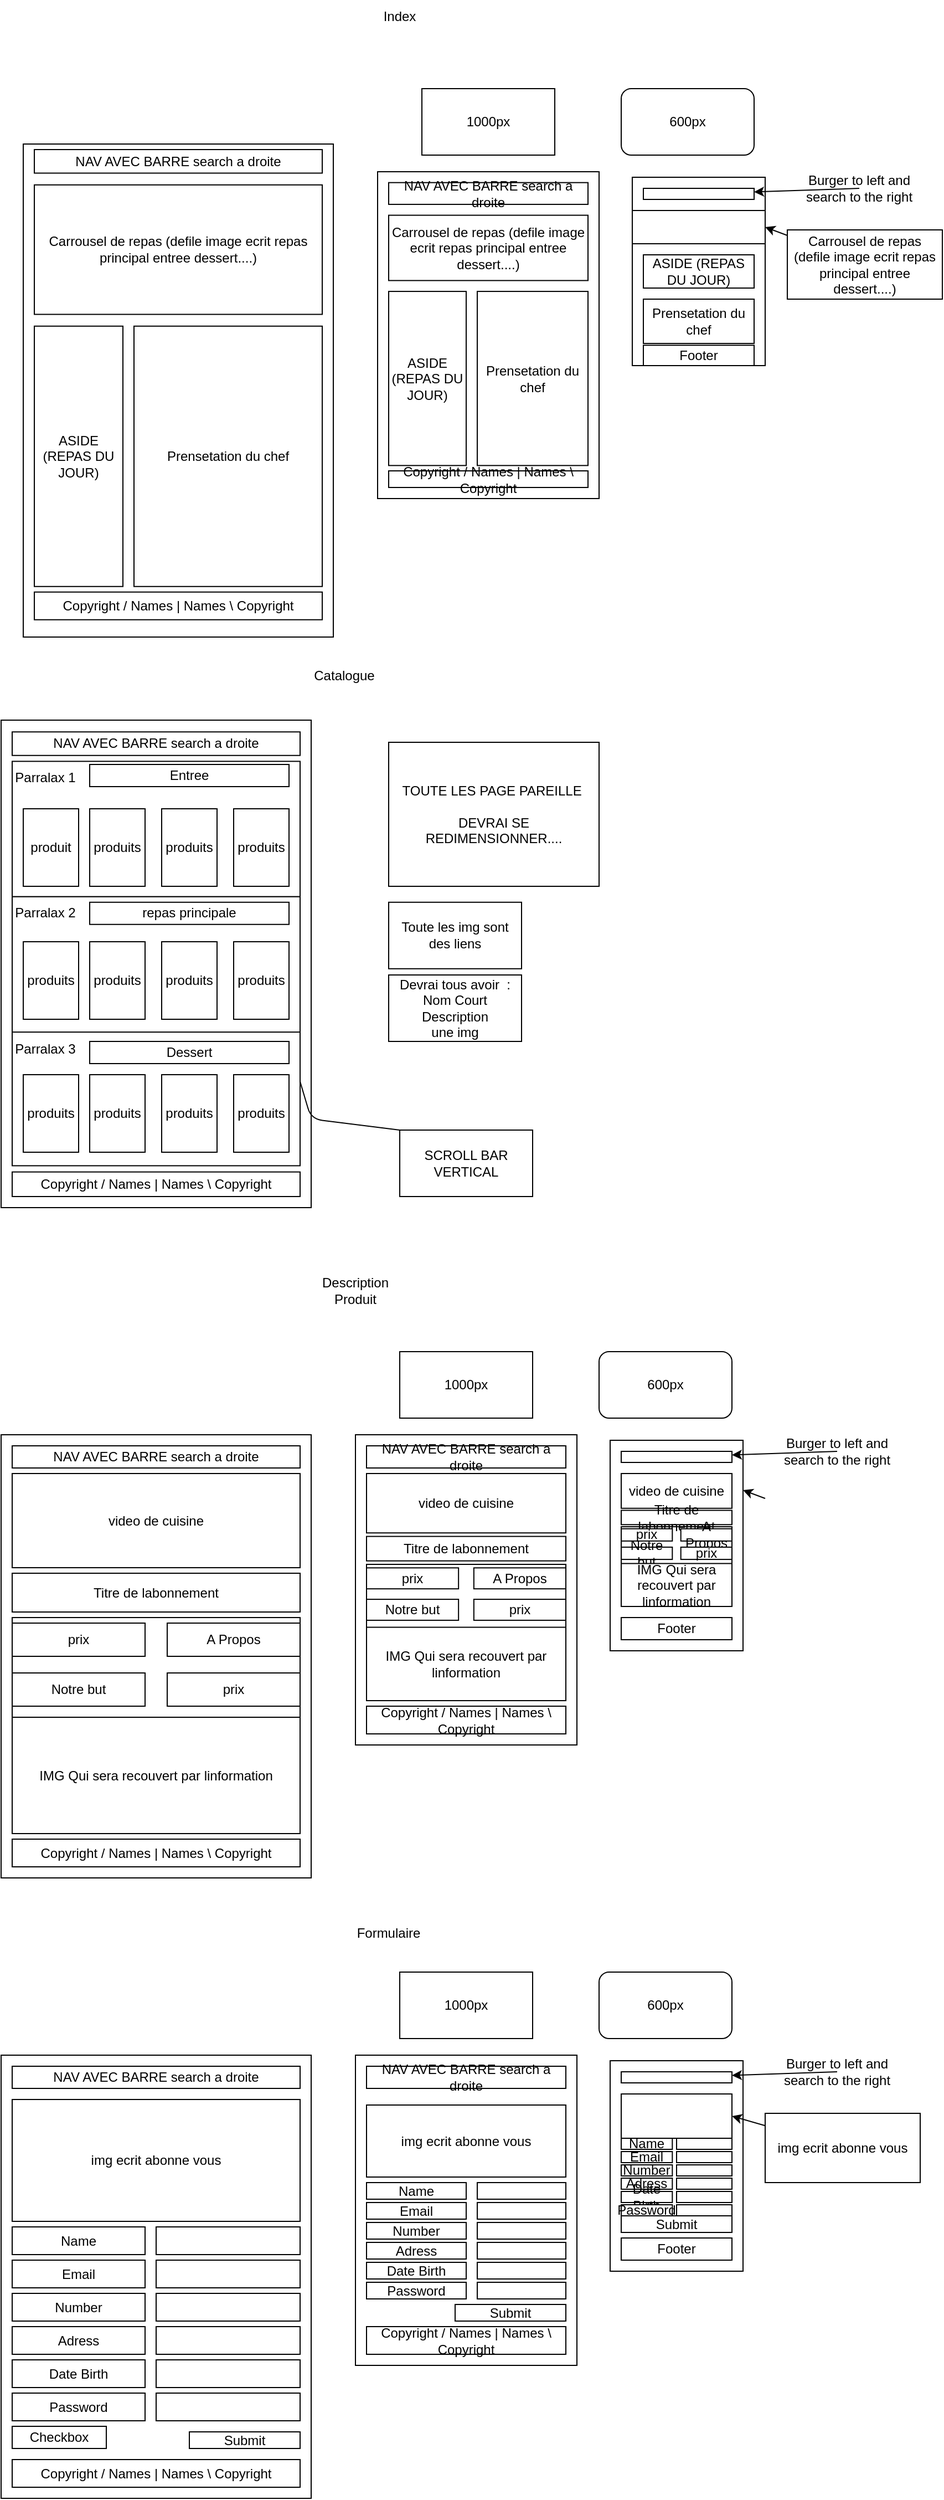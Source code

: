 <mxfile>
    <diagram id="dTUR70Hl5oVKdCQDIlZX" name="Page-1">
        <mxGraphModel dx="1370" dy="1892" grid="1" gridSize="10" guides="1" tooltips="1" connect="1" arrows="1" fold="1" page="1" pageScale="1" pageWidth="850" pageHeight="1100" math="0" shadow="0">
            <root>
                <mxCell id="0"/>
                <mxCell id="1" parent="0"/>
                <mxCell id="194" value="" style="group" vertex="1" connectable="0" parent="1">
                    <mxGeometry x="30" y="1235" width="280" height="415" as="geometry"/>
                </mxCell>
                <mxCell id="195" value="" style="rounded=0;whiteSpace=wrap;html=1;movable=1;resizable=1;rotatable=1;deletable=1;editable=1;connectable=1;" vertex="1" parent="194">
                    <mxGeometry width="280" height="400" as="geometry"/>
                </mxCell>
                <mxCell id="197" value="NAV AVEC BARRE search a droite" style="rounded=0;whiteSpace=wrap;html=1;movable=1;resizable=1;rotatable=1;deletable=1;editable=1;connectable=1;" vertex="1" parent="194">
                    <mxGeometry x="10" y="10" width="260" height="20" as="geometry"/>
                </mxCell>
                <mxCell id="198" value="Copyright / Names | Names \ Copyright" style="rounded=0;whiteSpace=wrap;html=1;" vertex="1" parent="194">
                    <mxGeometry x="10" y="365" width="260" height="25" as="geometry"/>
                </mxCell>
                <mxCell id="375" value="" style="group" vertex="1" connectable="0" parent="194">
                    <mxGeometry x="10" y="35" width="260" height="325" as="geometry"/>
                </mxCell>
                <mxCell id="374" value="" style="rounded=0;whiteSpace=wrap;html=1;" vertex="1" parent="375">
                    <mxGeometry y="130" width="260" height="195" as="geometry"/>
                </mxCell>
                <mxCell id="313" value="video de cuisine" style="rounded=0;whiteSpace=wrap;html=1;" vertex="1" parent="375">
                    <mxGeometry width="260" height="85" as="geometry"/>
                </mxCell>
                <mxCell id="314" value="Titre de labonnement" style="rounded=0;whiteSpace=wrap;html=1;" vertex="1" parent="375">
                    <mxGeometry y="90" width="260" height="35" as="geometry"/>
                </mxCell>
                <mxCell id="315" value="prix" style="rounded=0;whiteSpace=wrap;html=1;" vertex="1" parent="375">
                    <mxGeometry y="135" width="120" height="30" as="geometry"/>
                </mxCell>
                <mxCell id="318" value="A Propos" style="rounded=0;whiteSpace=wrap;html=1;" vertex="1" parent="375">
                    <mxGeometry x="140" y="135" width="120" height="30" as="geometry"/>
                </mxCell>
                <mxCell id="320" value="Notre but" style="rounded=0;whiteSpace=wrap;html=1;" vertex="1" parent="375">
                    <mxGeometry y="180" width="120" height="30" as="geometry"/>
                </mxCell>
                <mxCell id="321" value="prix" style="rounded=0;whiteSpace=wrap;html=1;" vertex="1" parent="375">
                    <mxGeometry x="140" y="180" width="120" height="30" as="geometry"/>
                </mxCell>
                <mxCell id="322" value="IMG Qui sera recouvert par linformation" style="rounded=0;whiteSpace=wrap;html=1;" vertex="1" parent="375">
                    <mxGeometry y="220" width="260" height="105" as="geometry"/>
                </mxCell>
                <mxCell id="109" value="" style="rounded=0;whiteSpace=wrap;html=1;movable=1;resizable=1;rotatable=1;deletable=1;editable=1;connectable=1;" vertex="1" parent="1">
                    <mxGeometry x="30" y="590" width="280" height="440" as="geometry"/>
                </mxCell>
                <mxCell id="3" value="Index" style="text;html=1;strokeColor=none;fillColor=none;align=center;verticalAlign=middle;whiteSpace=wrap;rounded=0;" parent="1" vertex="1">
                    <mxGeometry x="360" y="-60" width="60" height="30" as="geometry"/>
                </mxCell>
                <mxCell id="28" value="Catalogue" style="text;html=1;strokeColor=none;fillColor=none;align=center;verticalAlign=middle;whiteSpace=wrap;rounded=0;" vertex="1" parent="1">
                    <mxGeometry x="310" y="535" width="60" height="30" as="geometry"/>
                </mxCell>
                <mxCell id="29" value="Description Produit" style="text;html=1;strokeColor=none;fillColor=none;align=center;verticalAlign=middle;whiteSpace=wrap;rounded=0;" vertex="1" parent="1">
                    <mxGeometry x="320" y="1090" width="60" height="30" as="geometry"/>
                </mxCell>
                <mxCell id="30" value="Formulaire" style="text;html=1;strokeColor=none;fillColor=none;align=center;verticalAlign=middle;whiteSpace=wrap;rounded=0;" vertex="1" parent="1">
                    <mxGeometry x="350" y="1670" width="60" height="30" as="geometry"/>
                </mxCell>
                <mxCell id="81" value="1000px" style="rounded=0;whiteSpace=wrap;html=1;" vertex="1" parent="1">
                    <mxGeometry x="410" y="20" width="120" height="60" as="geometry"/>
                </mxCell>
                <mxCell id="82" value="600px" style="rounded=1;whiteSpace=wrap;html=1;" vertex="1" parent="1">
                    <mxGeometry x="590" y="20" width="120" height="60" as="geometry"/>
                </mxCell>
                <mxCell id="66" value="" style="rounded=0;whiteSpace=wrap;html=1;" vertex="1" parent="1">
                    <mxGeometry x="370" y="95" width="200" height="295" as="geometry"/>
                </mxCell>
                <mxCell id="67" value="NAV AVEC BARRE search a droite" style="rounded=0;whiteSpace=wrap;html=1;" vertex="1" parent="1">
                    <mxGeometry x="380" y="104.821" width="180" height="19.643" as="geometry"/>
                </mxCell>
                <mxCell id="68" value="Carrousel de repas (defile image ecrit repas principal entree dessert....)" style="rounded=0;whiteSpace=wrap;html=1;" vertex="1" parent="1">
                    <mxGeometry x="380" y="134.286" width="180" height="58.929" as="geometry"/>
                </mxCell>
                <mxCell id="69" value="ASIDE (REPAS DU JOUR)" style="rounded=0;whiteSpace=wrap;html=1;" vertex="1" parent="1">
                    <mxGeometry x="380" y="203.036" width="70" height="157.143" as="geometry"/>
                </mxCell>
                <mxCell id="70" value="Prensetation du chef" style="rounded=0;whiteSpace=wrap;html=1;" vertex="1" parent="1">
                    <mxGeometry x="460" y="203.036" width="100" height="157.143" as="geometry"/>
                </mxCell>
                <mxCell id="183" value="Copyright / Names | Names \ Copyright" style="rounded=0;whiteSpace=wrap;html=1;" vertex="1" parent="1">
                    <mxGeometry x="380" y="365" width="180" height="15" as="geometry"/>
                </mxCell>
                <mxCell id="72" value="" style="rounded=0;whiteSpace=wrap;html=1;" vertex="1" parent="1">
                    <mxGeometry x="600" y="100" width="120" height="170" as="geometry"/>
                </mxCell>
                <mxCell id="73" value="Carrousel de repas (defile image ecrit repas principal entree dessert....)" style="rounded=0;whiteSpace=wrap;html=1;" vertex="1" parent="1">
                    <mxGeometry x="740" y="147.5" width="140" height="62.5" as="geometry"/>
                </mxCell>
                <mxCell id="74" value="Burger to left and search to the right" style="rounded=0;whiteSpace=wrap;html=1;" vertex="1" parent="1">
                    <mxGeometry x="750" y="110" width="110" as="geometry"/>
                </mxCell>
                <mxCell id="75" value="" style="rounded=0;whiteSpace=wrap;html=1;" vertex="1" parent="1">
                    <mxGeometry x="610" y="110" width="100" height="10" as="geometry"/>
                </mxCell>
                <mxCell id="76" style="edgeStyle=none;html=1;" edge="1" parent="1" source="74" target="75">
                    <mxGeometry relative="1" as="geometry"/>
                </mxCell>
                <mxCell id="77" value="" style="rounded=0;whiteSpace=wrap;html=1;" vertex="1" parent="1">
                    <mxGeometry x="600" y="130" width="120" height="30" as="geometry"/>
                </mxCell>
                <mxCell id="78" style="edgeStyle=none;html=1;entryX=1;entryY=0.5;entryDx=0;entryDy=0;" edge="1" parent="1" source="73" target="77">
                    <mxGeometry relative="1" as="geometry"/>
                </mxCell>
                <mxCell id="79" value="ASIDE (REPAS DU JOUR)" style="rounded=0;whiteSpace=wrap;html=1;" vertex="1" parent="1">
                    <mxGeometry x="610" y="170" width="100" height="30" as="geometry"/>
                </mxCell>
                <mxCell id="80" value="Prensetation du chef" style="rounded=0;whiteSpace=wrap;html=1;" vertex="1" parent="1">
                    <mxGeometry x="610" y="210" width="100" height="40" as="geometry"/>
                </mxCell>
                <mxCell id="185" value="Footer" style="rounded=0;whiteSpace=wrap;html=1;" vertex="1" parent="1">
                    <mxGeometry x="610" y="251.61" width="100" height="18.39" as="geometry"/>
                </mxCell>
                <mxCell id="187" value="" style="group" vertex="1" connectable="0" parent="1">
                    <mxGeometry x="50" y="70" width="280" height="445" as="geometry"/>
                </mxCell>
                <mxCell id="60" value="" style="rounded=0;whiteSpace=wrap;html=1;movable=1;resizable=1;rotatable=1;deletable=1;editable=1;connectable=1;" vertex="1" parent="187">
                    <mxGeometry width="280" height="445" as="geometry"/>
                </mxCell>
                <mxCell id="186" value="" style="group" vertex="1" connectable="0" parent="187">
                    <mxGeometry x="10" y="5.005" width="260" height="424.375" as="geometry"/>
                </mxCell>
                <mxCell id="61" value="Carrousel de repas (defile image ecrit repas principal entree dessert....)" style="rounded=0;whiteSpace=wrap;html=1;movable=1;resizable=1;rotatable=1;deletable=1;editable=1;connectable=1;" vertex="1" parent="186">
                    <mxGeometry y="31.875" width="260" height="116.875" as="geometry"/>
                </mxCell>
                <mxCell id="62" value="NAV AVEC BARRE search a droite" style="rounded=0;whiteSpace=wrap;html=1;movable=1;resizable=1;rotatable=1;deletable=1;editable=1;connectable=1;" vertex="1" parent="186">
                    <mxGeometry width="260" height="21.25" as="geometry"/>
                </mxCell>
                <mxCell id="63" value="ASIDE (REPAS DU JOUR)" style="rounded=0;whiteSpace=wrap;html=1;movable=1;resizable=1;rotatable=1;deletable=1;editable=1;connectable=1;" vertex="1" parent="186">
                    <mxGeometry y="159.375" width="80" height="235" as="geometry"/>
                </mxCell>
                <mxCell id="64" value="Prensetation du chef" style="rounded=0;whiteSpace=wrap;html=1;movable=1;resizable=1;rotatable=1;deletable=1;editable=1;connectable=1;" vertex="1" parent="186">
                    <mxGeometry x="90" y="159.375" width="170" height="235" as="geometry"/>
                </mxCell>
                <mxCell id="181" value="Copyright / Names | Names \ Copyright" style="rounded=0;whiteSpace=wrap;html=1;" vertex="1" parent="186">
                    <mxGeometry y="399.375" width="260" height="25" as="geometry"/>
                </mxCell>
                <mxCell id="216" value="" style="group" vertex="1" connectable="0" parent="1">
                    <mxGeometry x="30" y="1795" width="280" height="400" as="geometry"/>
                </mxCell>
                <mxCell id="217" value="" style="rounded=0;whiteSpace=wrap;html=1;movable=1;resizable=1;rotatable=1;deletable=1;editable=1;connectable=1;" vertex="1" parent="216">
                    <mxGeometry width="280" height="400" as="geometry"/>
                </mxCell>
                <mxCell id="218" value="img ecrit abonne vous" style="rounded=0;whiteSpace=wrap;html=1;movable=1;resizable=1;rotatable=1;deletable=1;editable=1;connectable=1;" vertex="1" parent="216">
                    <mxGeometry x="10" y="40" width="260" height="110" as="geometry"/>
                </mxCell>
                <mxCell id="219" value="NAV AVEC BARRE search a droite" style="rounded=0;whiteSpace=wrap;html=1;movable=1;resizable=1;rotatable=1;deletable=1;editable=1;connectable=1;" vertex="1" parent="216">
                    <mxGeometry x="10" y="10" width="260" height="20" as="geometry"/>
                </mxCell>
                <mxCell id="220" value="Copyright / Names | Names \ Copyright" style="rounded=0;whiteSpace=wrap;html=1;" vertex="1" parent="216">
                    <mxGeometry x="10" y="365" width="260" height="25" as="geometry"/>
                </mxCell>
                <mxCell id="324" value="Submit" style="rounded=0;whiteSpace=wrap;html=1;" vertex="1" parent="216">
                    <mxGeometry x="170" y="340" width="100" height="15" as="geometry"/>
                </mxCell>
                <mxCell id="334" value="Checkbox" style="rounded=0;whiteSpace=wrap;html=1;" vertex="1" parent="216">
                    <mxGeometry x="10" y="335" width="85" height="20" as="geometry"/>
                </mxCell>
                <mxCell id="358" value="" style="group" vertex="1" connectable="0" parent="216">
                    <mxGeometry x="10" y="155" width="260" height="175" as="geometry"/>
                </mxCell>
                <mxCell id="342" value="" style="group" vertex="1" connectable="0" parent="358">
                    <mxGeometry width="120" height="175" as="geometry"/>
                </mxCell>
                <mxCell id="327" value="Name" style="rounded=0;whiteSpace=wrap;html=1;" vertex="1" parent="342">
                    <mxGeometry width="120" height="25" as="geometry"/>
                </mxCell>
                <mxCell id="328" value="Email" style="rounded=0;whiteSpace=wrap;html=1;" vertex="1" parent="342">
                    <mxGeometry y="30" width="120" height="25" as="geometry"/>
                </mxCell>
                <mxCell id="331" value="Number" style="rounded=0;whiteSpace=wrap;html=1;" vertex="1" parent="342">
                    <mxGeometry y="60" width="120" height="25" as="geometry"/>
                </mxCell>
                <mxCell id="332" value="Adress" style="rounded=0;whiteSpace=wrap;html=1;" vertex="1" parent="342">
                    <mxGeometry y="90" width="120" height="25" as="geometry"/>
                </mxCell>
                <mxCell id="333" value="Date Birth" style="rounded=0;whiteSpace=wrap;html=1;" vertex="1" parent="342">
                    <mxGeometry y="120" width="120" height="25" as="geometry"/>
                </mxCell>
                <mxCell id="340" value="Password" style="rounded=0;whiteSpace=wrap;html=1;" vertex="1" parent="342">
                    <mxGeometry y="150" width="120" height="25" as="geometry"/>
                </mxCell>
                <mxCell id="350" value="" style="group" vertex="1" connectable="0" parent="358">
                    <mxGeometry x="130" width="130" height="175" as="geometry"/>
                </mxCell>
                <mxCell id="335" value="" style="rounded=0;whiteSpace=wrap;html=1;" vertex="1" parent="350">
                    <mxGeometry width="130" height="25" as="geometry"/>
                </mxCell>
                <mxCell id="336" value="" style="rounded=0;whiteSpace=wrap;html=1;" vertex="1" parent="350">
                    <mxGeometry y="30" width="130" height="25" as="geometry"/>
                </mxCell>
                <mxCell id="337" value="" style="rounded=0;whiteSpace=wrap;html=1;" vertex="1" parent="350">
                    <mxGeometry y="60" width="130" height="25" as="geometry"/>
                </mxCell>
                <mxCell id="338" value="" style="rounded=0;whiteSpace=wrap;html=1;" vertex="1" parent="350">
                    <mxGeometry y="90" width="130" height="25" as="geometry"/>
                </mxCell>
                <mxCell id="339" value="" style="rounded=0;whiteSpace=wrap;html=1;" vertex="1" parent="350">
                    <mxGeometry y="120" width="130" height="25" as="geometry"/>
                </mxCell>
                <mxCell id="341" value="" style="rounded=0;whiteSpace=wrap;html=1;" vertex="1" parent="350">
                    <mxGeometry y="150" width="130" height="25" as="geometry"/>
                </mxCell>
                <mxCell id="221" value="" style="group" vertex="1" connectable="0" parent="1">
                    <mxGeometry x="350" y="1795" width="270" height="290" as="geometry"/>
                </mxCell>
                <mxCell id="222" value="" style="rounded=0;whiteSpace=wrap;html=1;" vertex="1" parent="221">
                    <mxGeometry width="200" height="280" as="geometry"/>
                </mxCell>
                <mxCell id="223" value="NAV AVEC BARRE search a droite" style="rounded=0;whiteSpace=wrap;html=1;" vertex="1" parent="221">
                    <mxGeometry x="10" y="10" width="180" height="20" as="geometry"/>
                </mxCell>
                <mxCell id="225" value="Copyright / Names | Names \ Copyright" style="rounded=0;whiteSpace=wrap;html=1;" vertex="1" parent="221">
                    <mxGeometry x="10" y="245" width="180" height="25" as="geometry"/>
                </mxCell>
                <mxCell id="323" value="img ecrit abonne vous" style="rounded=0;whiteSpace=wrap;html=1;movable=1;resizable=1;rotatable=1;deletable=1;editable=1;connectable=1;" vertex="1" parent="221">
                    <mxGeometry x="10" y="45" width="180" height="65" as="geometry"/>
                </mxCell>
                <mxCell id="325" value="Submit" style="rounded=0;whiteSpace=wrap;html=1;" vertex="1" parent="221">
                    <mxGeometry x="90" y="225" width="100" height="15" as="geometry"/>
                </mxCell>
                <mxCell id="343" value="" style="group" vertex="1" connectable="0" parent="221">
                    <mxGeometry x="10" y="115" width="90" height="105" as="geometry"/>
                </mxCell>
                <mxCell id="344" value="Name" style="rounded=0;whiteSpace=wrap;html=1;" vertex="1" parent="343">
                    <mxGeometry width="90" height="15" as="geometry"/>
                </mxCell>
                <mxCell id="345" value="Email" style="rounded=0;whiteSpace=wrap;html=1;" vertex="1" parent="343">
                    <mxGeometry y="18" width="90" height="15" as="geometry"/>
                </mxCell>
                <mxCell id="346" value="Number" style="rounded=0;whiteSpace=wrap;html=1;" vertex="1" parent="343">
                    <mxGeometry y="36" width="90" height="15" as="geometry"/>
                </mxCell>
                <mxCell id="347" value="Adress" style="rounded=0;whiteSpace=wrap;html=1;" vertex="1" parent="343">
                    <mxGeometry y="54" width="90" height="15" as="geometry"/>
                </mxCell>
                <mxCell id="348" value="Date Birth" style="rounded=0;whiteSpace=wrap;html=1;" vertex="1" parent="343">
                    <mxGeometry y="72" width="90" height="15" as="geometry"/>
                </mxCell>
                <mxCell id="349" value="Password" style="rounded=0;whiteSpace=wrap;html=1;" vertex="1" parent="343">
                    <mxGeometry y="90" width="90" height="15" as="geometry"/>
                </mxCell>
                <mxCell id="351" value="" style="group" vertex="1" connectable="0" parent="221">
                    <mxGeometry x="110" y="115" width="80" height="105" as="geometry"/>
                </mxCell>
                <mxCell id="352" value="" style="rounded=0;whiteSpace=wrap;html=1;" vertex="1" parent="351">
                    <mxGeometry width="80" height="15" as="geometry"/>
                </mxCell>
                <mxCell id="353" value="" style="rounded=0;whiteSpace=wrap;html=1;" vertex="1" parent="351">
                    <mxGeometry y="18" width="80" height="15" as="geometry"/>
                </mxCell>
                <mxCell id="354" value="" style="rounded=0;whiteSpace=wrap;html=1;" vertex="1" parent="351">
                    <mxGeometry y="36" width="80" height="15" as="geometry"/>
                </mxCell>
                <mxCell id="355" value="" style="rounded=0;whiteSpace=wrap;html=1;" vertex="1" parent="351">
                    <mxGeometry y="54" width="80" height="15" as="geometry"/>
                </mxCell>
                <mxCell id="356" value="" style="rounded=0;whiteSpace=wrap;html=1;" vertex="1" parent="351">
                    <mxGeometry y="72" width="80" height="15" as="geometry"/>
                </mxCell>
                <mxCell id="357" value="" style="rounded=0;whiteSpace=wrap;html=1;" vertex="1" parent="351">
                    <mxGeometry y="90" width="80" height="15" as="geometry"/>
                </mxCell>
                <mxCell id="226" value="" style="group" vertex="1" connectable="0" parent="1">
                    <mxGeometry x="580" y="1800" width="280" height="190" as="geometry"/>
                </mxCell>
                <mxCell id="227" value="" style="rounded=0;whiteSpace=wrap;html=1;" vertex="1" parent="226">
                    <mxGeometry width="120" height="190" as="geometry"/>
                </mxCell>
                <mxCell id="228" value="img ecrit abonne vous" style="rounded=0;whiteSpace=wrap;html=1;" vertex="1" parent="226">
                    <mxGeometry x="140" y="47.5" width="140" height="62.5" as="geometry"/>
                </mxCell>
                <mxCell id="229" value="Burger to left and search to the right" style="rounded=0;whiteSpace=wrap;html=1;" vertex="1" parent="226">
                    <mxGeometry x="150" y="10" width="110" as="geometry"/>
                </mxCell>
                <mxCell id="230" value="" style="rounded=0;whiteSpace=wrap;html=1;" vertex="1" parent="226">
                    <mxGeometry x="10" y="10" width="100" height="10" as="geometry"/>
                </mxCell>
                <mxCell id="231" style="edgeStyle=none;html=1;" edge="1" parent="226" source="229" target="230">
                    <mxGeometry relative="1" as="geometry"/>
                </mxCell>
                <mxCell id="232" value="" style="rounded=0;whiteSpace=wrap;html=1;" vertex="1" parent="226">
                    <mxGeometry x="10" y="30" width="100" height="40" as="geometry"/>
                </mxCell>
                <mxCell id="233" style="edgeStyle=none;html=1;entryX=1;entryY=0.5;entryDx=0;entryDy=0;" edge="1" parent="226" source="228" target="232">
                    <mxGeometry relative="1" as="geometry"/>
                </mxCell>
                <mxCell id="234" value="Footer" style="rounded=0;whiteSpace=wrap;html=1;" vertex="1" parent="226">
                    <mxGeometry x="10" y="160" width="100" height="20" as="geometry"/>
                </mxCell>
                <mxCell id="326" value="Submit" style="rounded=0;whiteSpace=wrap;html=1;" vertex="1" parent="226">
                    <mxGeometry x="10" y="140" width="100" height="15" as="geometry"/>
                </mxCell>
                <mxCell id="359" value="" style="group" vertex="1" connectable="0" parent="226">
                    <mxGeometry x="10" y="70" width="100" height="70" as="geometry"/>
                </mxCell>
                <mxCell id="360" value="" style="group" vertex="1" connectable="0" parent="359">
                    <mxGeometry width="46.154" height="70" as="geometry"/>
                </mxCell>
                <mxCell id="361" value="Name" style="rounded=0;whiteSpace=wrap;html=1;" vertex="1" parent="360">
                    <mxGeometry width="46.154" height="10" as="geometry"/>
                </mxCell>
                <mxCell id="362" value="Email" style="rounded=0;whiteSpace=wrap;html=1;" vertex="1" parent="360">
                    <mxGeometry y="12" width="46.154" height="10" as="geometry"/>
                </mxCell>
                <mxCell id="363" value="Number" style="rounded=0;whiteSpace=wrap;html=1;" vertex="1" parent="360">
                    <mxGeometry y="24" width="46.154" height="10" as="geometry"/>
                </mxCell>
                <mxCell id="364" value="Adress" style="rounded=0;whiteSpace=wrap;html=1;" vertex="1" parent="360">
                    <mxGeometry y="36" width="46.154" height="10" as="geometry"/>
                </mxCell>
                <mxCell id="365" value="Date Birth" style="rounded=0;whiteSpace=wrap;html=1;" vertex="1" parent="360">
                    <mxGeometry y="48" width="46.154" height="10" as="geometry"/>
                </mxCell>
                <mxCell id="366" value="Password" style="rounded=0;whiteSpace=wrap;html=1;" vertex="1" parent="360">
                    <mxGeometry y="60" width="46.154" height="10" as="geometry"/>
                </mxCell>
                <mxCell id="367" value="" style="group" vertex="1" connectable="0" parent="359">
                    <mxGeometry x="50" width="50" height="70" as="geometry"/>
                </mxCell>
                <mxCell id="368" value="" style="rounded=0;whiteSpace=wrap;html=1;" vertex="1" parent="367">
                    <mxGeometry width="50" height="10" as="geometry"/>
                </mxCell>
                <mxCell id="369" value="" style="rounded=0;whiteSpace=wrap;html=1;" vertex="1" parent="367">
                    <mxGeometry y="12" width="50" height="10" as="geometry"/>
                </mxCell>
                <mxCell id="370" value="" style="rounded=0;whiteSpace=wrap;html=1;" vertex="1" parent="367">
                    <mxGeometry y="24" width="50" height="10" as="geometry"/>
                </mxCell>
                <mxCell id="371" value="" style="rounded=0;whiteSpace=wrap;html=1;" vertex="1" parent="367">
                    <mxGeometry y="36" width="50" height="10" as="geometry"/>
                </mxCell>
                <mxCell id="372" value="" style="rounded=0;whiteSpace=wrap;html=1;" vertex="1" parent="367">
                    <mxGeometry y="48" width="50" height="10" as="geometry"/>
                </mxCell>
                <mxCell id="373" value="" style="rounded=0;whiteSpace=wrap;html=1;" vertex="1" parent="367">
                    <mxGeometry y="60" width="50" height="10" as="geometry"/>
                </mxCell>
                <mxCell id="235" value="1000px" style="rounded=0;whiteSpace=wrap;html=1;" vertex="1" parent="1">
                    <mxGeometry x="390" y="1720" width="120" height="60" as="geometry"/>
                </mxCell>
                <mxCell id="236" value="600px" style="rounded=1;whiteSpace=wrap;html=1;" vertex="1" parent="1">
                    <mxGeometry x="570" y="1720" width="120" height="60" as="geometry"/>
                </mxCell>
                <mxCell id="199" value="" style="group" vertex="1" connectable="0" parent="1">
                    <mxGeometry x="350" y="1235" width="270" height="360" as="geometry"/>
                </mxCell>
                <mxCell id="200" value="" style="rounded=0;whiteSpace=wrap;html=1;" vertex="1" parent="199">
                    <mxGeometry width="200" height="280" as="geometry"/>
                </mxCell>
                <mxCell id="201" value="NAV AVEC BARRE search a droite" style="rounded=0;whiteSpace=wrap;html=1;" vertex="1" parent="199">
                    <mxGeometry x="10" y="10" width="180" height="20" as="geometry"/>
                </mxCell>
                <mxCell id="203" value="Copyright / Names | Names \ Copyright" style="rounded=0;whiteSpace=wrap;html=1;" vertex="1" parent="199">
                    <mxGeometry x="10" y="245" width="180" height="25" as="geometry"/>
                </mxCell>
                <mxCell id="376" value="" style="group" vertex="1" connectable="0" parent="199">
                    <mxGeometry x="10" y="35" width="180" height="205" as="geometry"/>
                </mxCell>
                <mxCell id="377" value="" style="rounded=0;whiteSpace=wrap;html=1;" vertex="1" parent="376">
                    <mxGeometry y="82" width="180" height="123" as="geometry"/>
                </mxCell>
                <mxCell id="378" value="video de cuisine" style="rounded=0;whiteSpace=wrap;html=1;" vertex="1" parent="376">
                    <mxGeometry width="180" height="53.615" as="geometry"/>
                </mxCell>
                <mxCell id="379" value="Titre de labonnement" style="rounded=0;whiteSpace=wrap;html=1;" vertex="1" parent="376">
                    <mxGeometry y="56.769" width="180" height="22.077" as="geometry"/>
                </mxCell>
                <mxCell id="380" value="prix" style="rounded=0;whiteSpace=wrap;html=1;" vertex="1" parent="376">
                    <mxGeometry y="85.154" width="83.077" height="18.923" as="geometry"/>
                </mxCell>
                <mxCell id="381" value="A Propos" style="rounded=0;whiteSpace=wrap;html=1;" vertex="1" parent="376">
                    <mxGeometry x="96.923" y="85.154" width="83.077" height="18.923" as="geometry"/>
                </mxCell>
                <mxCell id="382" value="Notre but" style="rounded=0;whiteSpace=wrap;html=1;" vertex="1" parent="376">
                    <mxGeometry y="113.538" width="83.077" height="18.923" as="geometry"/>
                </mxCell>
                <mxCell id="383" value="prix" style="rounded=0;whiteSpace=wrap;html=1;" vertex="1" parent="376">
                    <mxGeometry x="96.923" y="113.538" width="83.077" height="18.923" as="geometry"/>
                </mxCell>
                <mxCell id="384" value="IMG Qui sera recouvert par linformation" style="rounded=0;whiteSpace=wrap;html=1;" vertex="1" parent="376">
                    <mxGeometry y="138.769" width="180" height="66.231" as="geometry"/>
                </mxCell>
                <mxCell id="213" value="1000px" style="rounded=0;whiteSpace=wrap;html=1;" vertex="1" parent="1">
                    <mxGeometry x="390" y="1160" width="120" height="60" as="geometry"/>
                </mxCell>
                <mxCell id="214" value="600px" style="rounded=1;whiteSpace=wrap;html=1;" vertex="1" parent="1">
                    <mxGeometry x="570" y="1160" width="120" height="60" as="geometry"/>
                </mxCell>
                <mxCell id="250" style="edgeStyle=none;html=1;exitX=0;exitY=0;exitDx=0;exitDy=0;entryX=1;entryY=0.5;entryDx=0;entryDy=0;" edge="1" parent="1" source="249">
                    <mxGeometry relative="1" as="geometry">
                        <mxPoint x="290" y="882.5" as="targetPoint"/>
                        <Array as="points">
                            <mxPoint x="310" y="950"/>
                        </Array>
                    </mxGeometry>
                </mxCell>
                <mxCell id="249" value="SCROLL BAR VERTICAL" style="rounded=0;whiteSpace=wrap;html=1;" vertex="1" parent="1">
                    <mxGeometry x="390" y="960" width="120" height="60" as="geometry"/>
                </mxCell>
                <mxCell id="259" value="" style="rounded=0;whiteSpace=wrap;html=1;" vertex="1" parent="1">
                    <mxGeometry x="40" y="870.003" width="260" height="122.188" as="geometry"/>
                </mxCell>
                <mxCell id="111" value="NAV AVEC BARRE search a droite" style="rounded=0;whiteSpace=wrap;html=1;movable=1;resizable=1;rotatable=1;deletable=1;editable=1;connectable=1;" vertex="1" parent="1">
                    <mxGeometry x="40" y="600.625" width="260" height="21.25" as="geometry"/>
                </mxCell>
                <mxCell id="189" value="Copyright / Names | Names \ Copyright" style="rounded=0;whiteSpace=wrap;html=1;" vertex="1" parent="1">
                    <mxGeometry x="40" y="997.81" width="260" height="22.19" as="geometry"/>
                </mxCell>
                <mxCell id="257" value="" style="rounded=0;whiteSpace=wrap;html=1;" vertex="1" parent="1">
                    <mxGeometry x="40" y="627.188" width="260" height="122.188" as="geometry"/>
                </mxCell>
                <mxCell id="258" value="" style="rounded=0;whiteSpace=wrap;html=1;" vertex="1" parent="1">
                    <mxGeometry x="40" y="749.375" width="260" height="122.188" as="geometry"/>
                </mxCell>
                <mxCell id="260" value="Parralax 1" style="text;html=1;strokeColor=none;fillColor=none;align=center;verticalAlign=middle;whiteSpace=wrap;rounded=0;" vertex="1" parent="1">
                    <mxGeometry x="40" y="627.19" width="60" height="30" as="geometry"/>
                </mxCell>
                <mxCell id="263" value="Parralax 2" style="text;html=1;strokeColor=none;fillColor=none;align=center;verticalAlign=middle;whiteSpace=wrap;rounded=0;" vertex="1" parent="1">
                    <mxGeometry x="40" y="749.38" width="60" height="30" as="geometry"/>
                </mxCell>
                <mxCell id="264" value="Parralax 3" style="text;html=1;strokeColor=none;fillColor=none;align=center;verticalAlign=middle;whiteSpace=wrap;rounded=0;" vertex="1" parent="1">
                    <mxGeometry x="40" y="871.56" width="60" height="30" as="geometry"/>
                </mxCell>
                <mxCell id="267" value="TOUTE LES PAGE PAREILLE&amp;nbsp;&lt;br&gt;&lt;br&gt;DEVRAI SE REDIMENSIONNER...." style="rounded=0;whiteSpace=wrap;html=1;" vertex="1" parent="1">
                    <mxGeometry x="380" y="610" width="190" height="129.99" as="geometry"/>
                </mxCell>
                <mxCell id="268" value="Entree" style="rounded=0;whiteSpace=wrap;html=1;" vertex="1" parent="1">
                    <mxGeometry x="110" y="630" width="180" height="20" as="geometry"/>
                </mxCell>
                <mxCell id="269" value="repas principale" style="rounded=0;whiteSpace=wrap;html=1;" vertex="1" parent="1">
                    <mxGeometry x="110" y="754.38" width="180" height="20" as="geometry"/>
                </mxCell>
                <mxCell id="270" value="Dessert" style="rounded=0;whiteSpace=wrap;html=1;" vertex="1" parent="1">
                    <mxGeometry x="110" y="880" width="180" height="20" as="geometry"/>
                </mxCell>
                <mxCell id="271" value="produits" style="rounded=0;whiteSpace=wrap;html=1;" vertex="1" parent="1">
                    <mxGeometry x="50" y="910" width="50" height="70" as="geometry"/>
                </mxCell>
                <mxCell id="272" value="produits" style="rounded=0;whiteSpace=wrap;html=1;" vertex="1" parent="1">
                    <mxGeometry x="110" y="910" width="50" height="70" as="geometry"/>
                </mxCell>
                <mxCell id="273" value="produits" style="rounded=0;whiteSpace=wrap;html=1;" vertex="1" parent="1">
                    <mxGeometry x="175" y="910" width="50" height="70" as="geometry"/>
                </mxCell>
                <mxCell id="274" value="produits" style="rounded=0;whiteSpace=wrap;html=1;" vertex="1" parent="1">
                    <mxGeometry x="240" y="910" width="50" height="70" as="geometry"/>
                </mxCell>
                <mxCell id="275" value="produits" style="rounded=0;whiteSpace=wrap;html=1;" vertex="1" parent="1">
                    <mxGeometry x="50" y="790" width="50" height="70" as="geometry"/>
                </mxCell>
                <mxCell id="276" value="produits" style="rounded=0;whiteSpace=wrap;html=1;" vertex="1" parent="1">
                    <mxGeometry x="110" y="790" width="50" height="70" as="geometry"/>
                </mxCell>
                <mxCell id="277" value="produits" style="rounded=0;whiteSpace=wrap;html=1;" vertex="1" parent="1">
                    <mxGeometry x="175" y="790" width="50" height="70" as="geometry"/>
                </mxCell>
                <mxCell id="278" value="produits" style="rounded=0;whiteSpace=wrap;html=1;" vertex="1" parent="1">
                    <mxGeometry x="240" y="790" width="50" height="70" as="geometry"/>
                </mxCell>
                <mxCell id="279" value="produit" style="rounded=0;whiteSpace=wrap;html=1;" vertex="1" parent="1">
                    <mxGeometry x="50" y="669.99" width="50" height="70" as="geometry"/>
                </mxCell>
                <mxCell id="280" value="produits" style="rounded=0;whiteSpace=wrap;html=1;" vertex="1" parent="1">
                    <mxGeometry x="110" y="669.99" width="50" height="70" as="geometry"/>
                </mxCell>
                <mxCell id="281" value="produits" style="rounded=0;whiteSpace=wrap;html=1;" vertex="1" parent="1">
                    <mxGeometry x="175" y="669.99" width="50" height="70" as="geometry"/>
                </mxCell>
                <mxCell id="282" value="produits" style="rounded=0;whiteSpace=wrap;html=1;" vertex="1" parent="1">
                    <mxGeometry x="240" y="669.99" width="50" height="70" as="geometry"/>
                </mxCell>
                <mxCell id="283" value="Toute les img sont des liens" style="rounded=0;whiteSpace=wrap;html=1;" vertex="1" parent="1">
                    <mxGeometry x="380" y="754.38" width="120" height="60" as="geometry"/>
                </mxCell>
                <mxCell id="284" value="Devrai tous avoir&amp;nbsp; : Nom Court Description&lt;br&gt;une img" style="rounded=0;whiteSpace=wrap;html=1;" vertex="1" parent="1">
                    <mxGeometry x="380" y="820" width="120" height="60" as="geometry"/>
                </mxCell>
                <mxCell id="205" value="" style="rounded=0;whiteSpace=wrap;html=1;" vertex="1" parent="1">
                    <mxGeometry x="580" y="1240" width="120" height="190" as="geometry"/>
                </mxCell>
                <mxCell id="207" value="Burger to left and search to the right" style="rounded=0;whiteSpace=wrap;html=1;" vertex="1" parent="1">
                    <mxGeometry x="730" y="1250" width="110" as="geometry"/>
                </mxCell>
                <mxCell id="208" value="" style="rounded=0;whiteSpace=wrap;html=1;" vertex="1" parent="1">
                    <mxGeometry x="590" y="1250" width="100" height="10" as="geometry"/>
                </mxCell>
                <mxCell id="209" style="edgeStyle=none;html=1;" edge="1" parent="1" source="207" target="208">
                    <mxGeometry relative="1" as="geometry"/>
                </mxCell>
                <mxCell id="211" style="edgeStyle=none;html=1;entryX=1;entryY=0.5;entryDx=0;entryDy=0;" edge="1" parent="1">
                    <mxGeometry relative="1" as="geometry">
                        <mxPoint x="720" y="1292.5" as="sourcePoint"/>
                        <mxPoint x="700" y="1285" as="targetPoint"/>
                    </mxGeometry>
                </mxCell>
                <mxCell id="212" value="Footer" style="rounded=0;whiteSpace=wrap;html=1;" vertex="1" parent="1">
                    <mxGeometry x="590" y="1400" width="100" height="20" as="geometry"/>
                </mxCell>
                <mxCell id="385" value="" style="group" vertex="1" connectable="0" parent="1">
                    <mxGeometry x="590" y="1270" width="100" height="120" as="geometry"/>
                </mxCell>
                <mxCell id="386" value="" style="rounded=0;whiteSpace=wrap;html=1;" vertex="1" parent="385">
                    <mxGeometry y="48" width="100" height="72" as="geometry"/>
                </mxCell>
                <mxCell id="387" value="video de cuisine" style="rounded=0;whiteSpace=wrap;html=1;" vertex="1" parent="385">
                    <mxGeometry width="100" height="31.385" as="geometry"/>
                </mxCell>
                <mxCell id="388" value="Titre de labonnement" style="rounded=0;whiteSpace=wrap;html=1;" vertex="1" parent="385">
                    <mxGeometry y="33.231" width="100" height="12.923" as="geometry"/>
                </mxCell>
                <mxCell id="389" value="prix" style="rounded=0;whiteSpace=wrap;html=1;" vertex="1" parent="385">
                    <mxGeometry y="49.846" width="46.154" height="11.077" as="geometry"/>
                </mxCell>
                <mxCell id="390" value="A Propos" style="rounded=0;whiteSpace=wrap;html=1;" vertex="1" parent="385">
                    <mxGeometry x="53.846" y="49.846" width="46.154" height="11.077" as="geometry"/>
                </mxCell>
                <mxCell id="391" value="Notre but" style="rounded=0;whiteSpace=wrap;html=1;" vertex="1" parent="385">
                    <mxGeometry y="66.462" width="46.154" height="11.077" as="geometry"/>
                </mxCell>
                <mxCell id="392" value="prix" style="rounded=0;whiteSpace=wrap;html=1;" vertex="1" parent="385">
                    <mxGeometry x="53.846" y="66.462" width="46.154" height="11.077" as="geometry"/>
                </mxCell>
                <mxCell id="393" value="IMG Qui sera recouvert par linformation" style="rounded=0;whiteSpace=wrap;html=1;" vertex="1" parent="385">
                    <mxGeometry y="81.231" width="100" height="38.769" as="geometry"/>
                </mxCell>
            </root>
        </mxGraphModel>
    </diagram>
</mxfile>